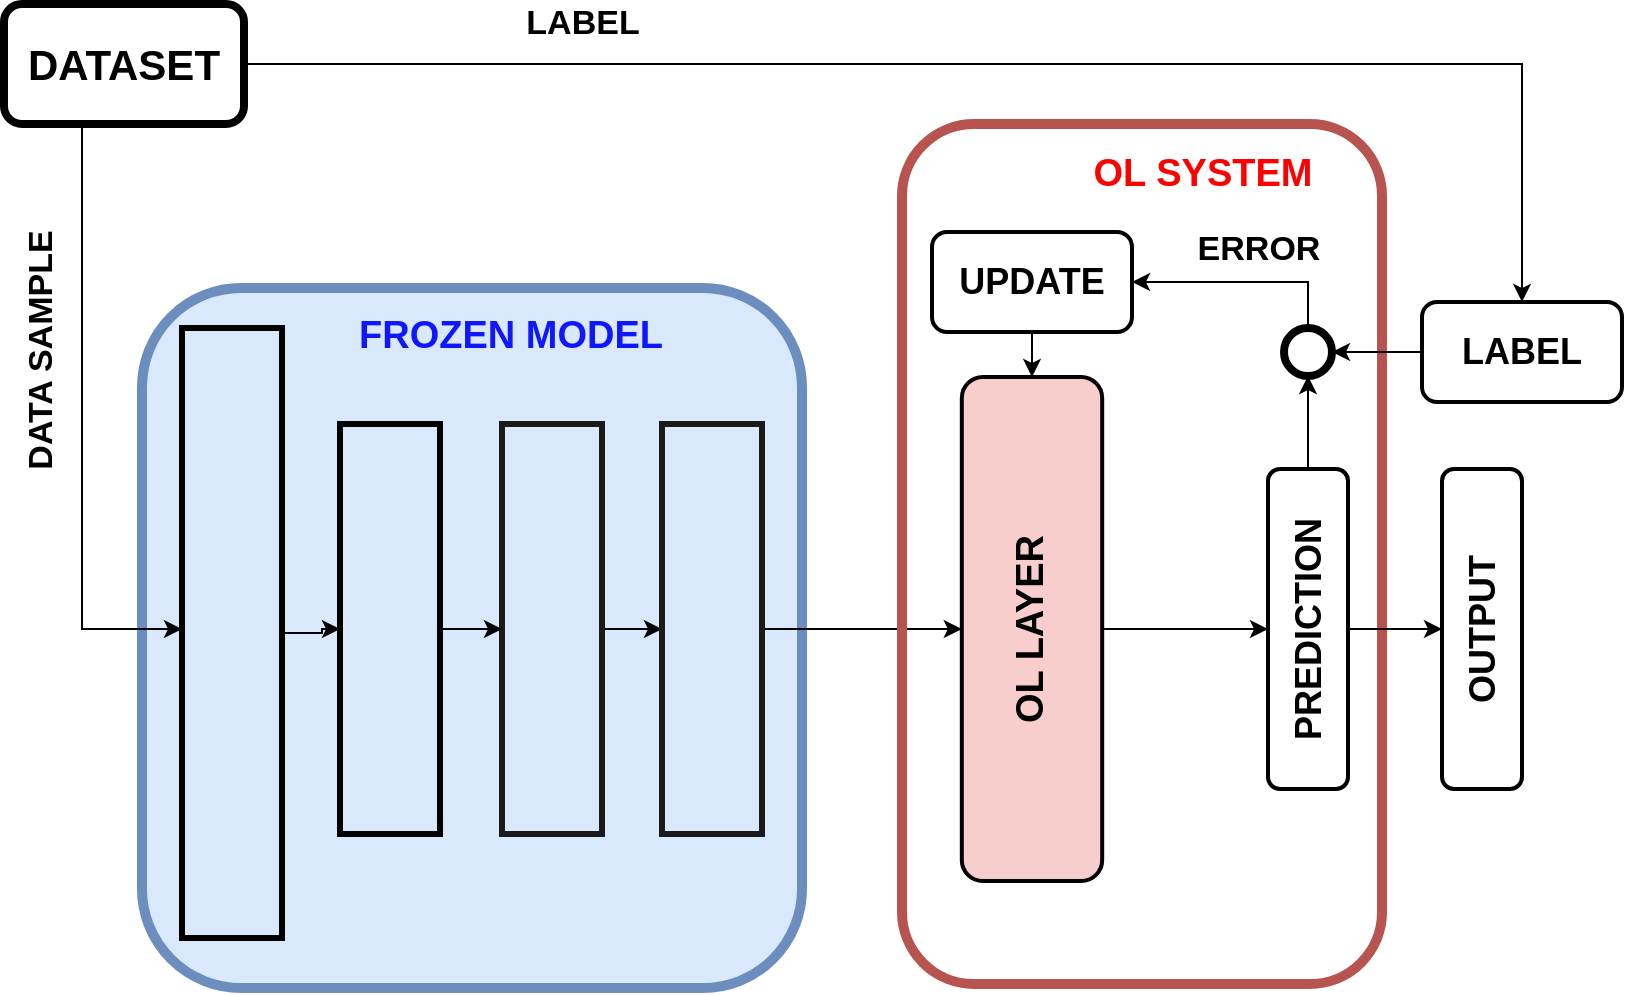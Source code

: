 <mxfile version="16.6.1"><diagram id="-pDA_-JcDbAoSZbiv6Nq" name="Page-1"><mxGraphModel dx="1292" dy="707" grid="1" gridSize="10" guides="1" tooltips="1" connect="1" arrows="1" fold="1" page="1" pageScale="1" pageWidth="1169" pageHeight="827" math="0" shadow="0"><root><mxCell id="0"/><mxCell id="1" parent="0"/><mxCell id="COR0N1jHSTe1fY2n65pP-331" value="" style="rounded=1;whiteSpace=wrap;html=1;fontSize=18;strokeWidth=5;fillColor=#dae8fc;strokeColor=#6c8ebf;" vertex="1" parent="1"><mxGeometry x="130" y="392" width="330" height="350" as="geometry"/></mxCell><mxCell id="COR0N1jHSTe1fY2n65pP-339" style="edgeStyle=orthogonalEdgeStyle;rounded=0;orthogonalLoop=1;jettySize=auto;html=1;exitX=0.5;exitY=1;exitDx=0;exitDy=0;entryX=0;entryY=0.5;entryDx=0;entryDy=0;fontSize=18;" edge="1" parent="1" source="COR0N1jHSTe1fY2n65pP-38"><mxGeometry relative="1" as="geometry"><mxPoint x="150" y="562.5" as="targetPoint"/><Array as="points"><mxPoint x="100" y="310"/><mxPoint x="100" y="563"/></Array></mxGeometry></mxCell><mxCell id="COR0N1jHSTe1fY2n65pP-365" value="&lt;font color=&quot;#000000&quot;&gt;&lt;b&gt;DATA SAMPLE&lt;/b&gt;&lt;/font&gt;" style="edgeLabel;html=1;align=center;verticalAlign=middle;resizable=0;points=[];fontSize=17;fontColor=#FF0000;rotation=-90;" vertex="1" connectable="0" parent="COR0N1jHSTe1fY2n65pP-339"><mxGeometry x="-0.59" y="1" relative="1" as="geometry"><mxPoint x="-21" y="68" as="offset"/></mxGeometry></mxCell><mxCell id="COR0N1jHSTe1fY2n65pP-340" style="edgeStyle=orthogonalEdgeStyle;rounded=0;orthogonalLoop=1;jettySize=auto;html=1;exitX=1;exitY=0.5;exitDx=0;exitDy=0;entryX=0.5;entryY=0;entryDx=0;entryDy=0;fontSize=18;" edge="1" parent="1" source="COR0N1jHSTe1fY2n65pP-38" target="COR0N1jHSTe1fY2n65pP-338"><mxGeometry relative="1" as="geometry"/></mxCell><mxCell id="COR0N1jHSTe1fY2n65pP-366" value="&lt;b&gt;LABEL&lt;/b&gt;" style="edgeLabel;html=1;align=center;verticalAlign=middle;resizable=0;points=[];fontSize=17;fontColor=#000000;" vertex="1" connectable="0" parent="COR0N1jHSTe1fY2n65pP-340"><mxGeometry x="-0.785" y="-1" relative="1" as="geometry"><mxPoint x="87" y="-21" as="offset"/></mxGeometry></mxCell><mxCell id="COR0N1jHSTe1fY2n65pP-38" value="&lt;font style=&quot;font-size: 21px&quot;&gt;&lt;b&gt;DATASET&lt;/b&gt;&lt;/font&gt;" style="rounded=1;whiteSpace=wrap;html=1;strokeWidth=4;" vertex="1" parent="1"><mxGeometry x="61" y="250" width="120" height="60" as="geometry"/></mxCell><mxCell id="COR0N1jHSTe1fY2n65pP-328" style="edgeStyle=orthogonalEdgeStyle;rounded=0;orthogonalLoop=1;jettySize=auto;html=1;entryX=0;entryY=0.5;entryDx=0;entryDy=0;fontSize=18;" edge="1" parent="1" source="COR0N1jHSTe1fY2n65pP-223" target="COR0N1jHSTe1fY2n65pP-230"><mxGeometry relative="1" as="geometry"/></mxCell><mxCell id="COR0N1jHSTe1fY2n65pP-223" value="" style="rounded=0;whiteSpace=wrap;html=1;fillColor=#dae8fc;strokeColor=#000000;strokeWidth=3;" vertex="1" parent="1"><mxGeometry x="150" y="412" width="50" height="305" as="geometry"/></mxCell><mxCell id="COR0N1jHSTe1fY2n65pP-330" style="edgeStyle=orthogonalEdgeStyle;rounded=0;orthogonalLoop=1;jettySize=auto;html=1;exitX=1;exitY=0.5;exitDx=0;exitDy=0;entryX=0;entryY=0.5;entryDx=0;entryDy=0;fontSize=18;" edge="1" parent="1" source="COR0N1jHSTe1fY2n65pP-225" target="COR0N1jHSTe1fY2n65pP-235"><mxGeometry relative="1" as="geometry"/></mxCell><mxCell id="COR0N1jHSTe1fY2n65pP-225" value="" style="rounded=0;whiteSpace=wrap;html=1;fillColor=#dae8fc;strokeColor=#1A1A1A;strokeWidth=3;" vertex="1" parent="1"><mxGeometry x="310" y="460" width="50" height="205" as="geometry"/></mxCell><mxCell id="COR0N1jHSTe1fY2n65pP-329" style="edgeStyle=orthogonalEdgeStyle;rounded=0;orthogonalLoop=1;jettySize=auto;html=1;entryX=0;entryY=0.5;entryDx=0;entryDy=0;fontSize=18;" edge="1" parent="1" source="COR0N1jHSTe1fY2n65pP-230" target="COR0N1jHSTe1fY2n65pP-225"><mxGeometry relative="1" as="geometry"/></mxCell><mxCell id="COR0N1jHSTe1fY2n65pP-230" value="" style="rounded=0;whiteSpace=wrap;html=1;fillColor=#dae8fc;strokeColor=#000000;strokeWidth=3;" vertex="1" parent="1"><mxGeometry x="229" y="460" width="50" height="205" as="geometry"/></mxCell><mxCell id="COR0N1jHSTe1fY2n65pP-362" style="edgeStyle=orthogonalEdgeStyle;rounded=0;orthogonalLoop=1;jettySize=auto;html=1;exitX=1;exitY=0.5;exitDx=0;exitDy=0;entryX=0.5;entryY=0;entryDx=0;entryDy=0;fontSize=17;fontColor=#FF0000;" edge="1" parent="1" source="COR0N1jHSTe1fY2n65pP-235" target="COR0N1jHSTe1fY2n65pP-335"><mxGeometry relative="1" as="geometry"/></mxCell><mxCell id="COR0N1jHSTe1fY2n65pP-235" value="" style="rounded=0;whiteSpace=wrap;html=1;fillColor=#dae8fc;strokeColor=#1A1A1A;strokeWidth=3;" vertex="1" parent="1"><mxGeometry x="390" y="460" width="50" height="205" as="geometry"/></mxCell><mxCell id="COR0N1jHSTe1fY2n65pP-334" value="" style="rounded=1;whiteSpace=wrap;html=1;fontSize=18;strokeColor=#b85450;strokeWidth=5;fillColor=none;" vertex="1" parent="1"><mxGeometry x="510" y="310" width="240" height="430" as="geometry"/></mxCell><mxCell id="COR0N1jHSTe1fY2n65pP-363" style="edgeStyle=orthogonalEdgeStyle;rounded=0;orthogonalLoop=1;jettySize=auto;html=1;exitX=0.5;exitY=1;exitDx=0;exitDy=0;entryX=0.5;entryY=0;entryDx=0;entryDy=0;fontSize=17;fontColor=#FF0000;" edge="1" parent="1" source="COR0N1jHSTe1fY2n65pP-335" target="COR0N1jHSTe1fY2n65pP-336"><mxGeometry relative="1" as="geometry"/></mxCell><mxCell id="COR0N1jHSTe1fY2n65pP-335" value="&lt;b&gt;&lt;font style=&quot;font-size: 19px&quot;&gt;OL LAYER&lt;/font&gt;&lt;/b&gt;" style="rounded=1;whiteSpace=wrap;html=1;fontSize=18;strokeColor=#000000;strokeWidth=2;fillColor=#f8cecc;rotation=-90;" vertex="1" parent="1"><mxGeometry x="449" y="527.4" width="252" height="70.19" as="geometry"/></mxCell><mxCell id="COR0N1jHSTe1fY2n65pP-350" style="edgeStyle=orthogonalEdgeStyle;rounded=0;orthogonalLoop=1;jettySize=auto;html=1;exitX=0.5;exitY=1;exitDx=0;exitDy=0;fontSize=19;fontColor=#000000;entryX=0.5;entryY=0;entryDx=0;entryDy=0;" edge="1" parent="1" source="COR0N1jHSTe1fY2n65pP-336" target="COR0N1jHSTe1fY2n65pP-351"><mxGeometry relative="1" as="geometry"><mxPoint x="879" y="563" as="targetPoint"/></mxGeometry></mxCell><mxCell id="COR0N1jHSTe1fY2n65pP-359" style="edgeStyle=orthogonalEdgeStyle;rounded=0;orthogonalLoop=1;jettySize=auto;html=1;exitX=1;exitY=0.5;exitDx=0;exitDy=0;entryX=0.5;entryY=1;entryDx=0;entryDy=0;fontSize=19;fontColor=#000000;" edge="1" parent="1" source="COR0N1jHSTe1fY2n65pP-336" target="COR0N1jHSTe1fY2n65pP-357"><mxGeometry relative="1" as="geometry"/></mxCell><mxCell id="COR0N1jHSTe1fY2n65pP-336" value="&lt;b&gt;PREDICTION&lt;/b&gt;" style="rounded=1;whiteSpace=wrap;html=1;fontSize=18;strokeColor=#000000;strokeWidth=2;fillColor=none;rotation=-90;" vertex="1" parent="1"><mxGeometry x="633" y="542.5" width="160" height="40" as="geometry"/></mxCell><mxCell id="COR0N1jHSTe1fY2n65pP-364" style="edgeStyle=orthogonalEdgeStyle;rounded=0;orthogonalLoop=1;jettySize=auto;html=1;exitX=0.5;exitY=1;exitDx=0;exitDy=0;entryX=1;entryY=0.5;entryDx=0;entryDy=0;fontSize=17;fontColor=#FF0000;" edge="1" parent="1" source="COR0N1jHSTe1fY2n65pP-337" target="COR0N1jHSTe1fY2n65pP-335"><mxGeometry relative="1" as="geometry"/></mxCell><mxCell id="COR0N1jHSTe1fY2n65pP-337" value="&lt;b&gt;UPDATE&lt;/b&gt;" style="rounded=1;whiteSpace=wrap;html=1;fontSize=18;strokeColor=#000000;strokeWidth=2;fillColor=none;rotation=0;" vertex="1" parent="1"><mxGeometry x="525" y="364" width="100" height="50" as="geometry"/></mxCell><mxCell id="COR0N1jHSTe1fY2n65pP-358" style="edgeStyle=orthogonalEdgeStyle;rounded=0;orthogonalLoop=1;jettySize=auto;html=1;exitX=0;exitY=0.5;exitDx=0;exitDy=0;entryX=1;entryY=0.5;entryDx=0;entryDy=0;fontSize=19;fontColor=#000000;" edge="1" parent="1" source="COR0N1jHSTe1fY2n65pP-338" target="COR0N1jHSTe1fY2n65pP-357"><mxGeometry relative="1" as="geometry"/></mxCell><mxCell id="COR0N1jHSTe1fY2n65pP-338" value="&lt;b&gt;LABEL&lt;/b&gt;" style="rounded=1;whiteSpace=wrap;html=1;fontSize=18;strokeColor=#000000;strokeWidth=2;fillColor=none;rotation=0;" vertex="1" parent="1"><mxGeometry x="770" y="399" width="100" height="50" as="geometry"/></mxCell><mxCell id="COR0N1jHSTe1fY2n65pP-351" value="&lt;b&gt;OUTPUT&lt;/b&gt;" style="rounded=1;whiteSpace=wrap;html=1;fontSize=18;strokeColor=#000000;strokeWidth=2;fillColor=none;rotation=-90;" vertex="1" parent="1"><mxGeometry x="720" y="542.5" width="160" height="40" as="geometry"/></mxCell><mxCell id="COR0N1jHSTe1fY2n65pP-352" value="&lt;b&gt;&lt;font color=&quot;#0f17ff&quot;&gt;FROZEN MODEL&lt;/font&gt;&lt;/b&gt;" style="text;html=1;align=center;verticalAlign=middle;resizable=0;points=[];autosize=1;strokeColor=none;fillColor=none;fontSize=19;fontColor=#000000;" vertex="1" parent="1"><mxGeometry x="229" y="401" width="170" height="30" as="geometry"/></mxCell><mxCell id="COR0N1jHSTe1fY2n65pP-353" value="&lt;b&gt;&lt;font color=&quot;#ff0000&quot;&gt;OL SYSTEM&lt;/font&gt;&lt;/b&gt;" style="text;html=1;align=center;verticalAlign=middle;resizable=0;points=[];autosize=1;strokeColor=none;fillColor=none;fontSize=19;fontColor=#000000;" vertex="1" parent="1"><mxGeometry x="595" y="320" width="130" height="30" as="geometry"/></mxCell><mxCell id="COR0N1jHSTe1fY2n65pP-360" style="edgeStyle=orthogonalEdgeStyle;rounded=0;orthogonalLoop=1;jettySize=auto;html=1;exitX=0.5;exitY=0;exitDx=0;exitDy=0;entryX=1;entryY=0.5;entryDx=0;entryDy=0;fontSize=19;fontColor=#000000;" edge="1" parent="1" source="COR0N1jHSTe1fY2n65pP-357" target="COR0N1jHSTe1fY2n65pP-337"><mxGeometry relative="1" as="geometry"/></mxCell><mxCell id="COR0N1jHSTe1fY2n65pP-361" value="&lt;b&gt;&lt;font style=&quot;font-size: 17px&quot;&gt;ERROR&lt;/font&gt;&lt;/b&gt;" style="edgeLabel;html=1;align=center;verticalAlign=middle;resizable=0;points=[];fontSize=19;fontColor=#000000;" vertex="1" connectable="0" parent="COR0N1jHSTe1fY2n65pP-360"><mxGeometry x="-0.751" y="2" relative="1" as="geometry"><mxPoint x="-23" y="-26" as="offset"/></mxGeometry></mxCell><mxCell id="COR0N1jHSTe1fY2n65pP-357" value="" style="ellipse;whiteSpace=wrap;html=1;aspect=fixed;fontSize=19;fontColor=#000000;strokeColor=#000000;strokeWidth=4;fillColor=none;" vertex="1" parent="1"><mxGeometry x="701" y="412" width="24" height="24" as="geometry"/></mxCell></root></mxGraphModel></diagram></mxfile>